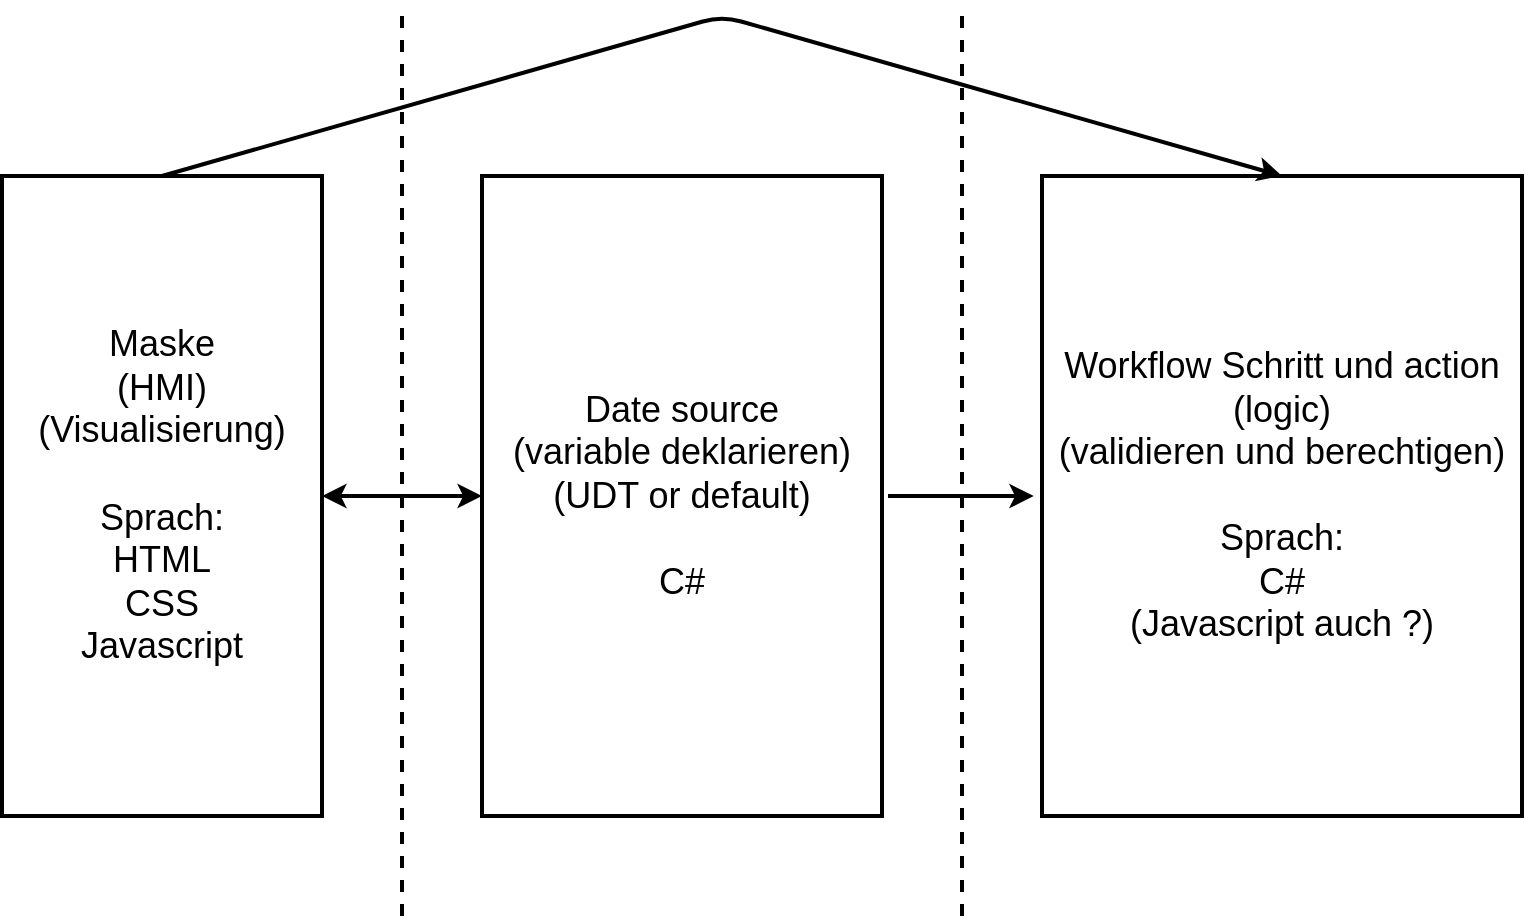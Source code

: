 <mxfile version="13.9.7" type="github">
  <diagram id="UxMxldDMPaRsQCXvSrtg" name="Page-1">
    <mxGraphModel dx="1208" dy="756" grid="1" gridSize="10" guides="1" tooltips="1" connect="1" arrows="1" fold="1" page="1" pageScale="1" pageWidth="827" pageHeight="1169" math="0" shadow="0">
      <root>
        <mxCell id="0" />
        <mxCell id="1" parent="0" />
        <mxCell id="8K2r_tsUIS1p7Gab6ZQ4-1" value="Maske&lt;br style=&quot;font-size: 18px&quot;&gt;(HMI)&lt;br style=&quot;font-size: 18px&quot;&gt;(Visualisierung)&lt;br style=&quot;font-size: 18px&quot;&gt;&lt;br style=&quot;font-size: 18px&quot;&gt;Sprach:&lt;br style=&quot;font-size: 18px&quot;&gt;HTML&lt;br style=&quot;font-size: 18px&quot;&gt;CSS&lt;br style=&quot;font-size: 18px&quot;&gt;Javascript" style="rounded=0;whiteSpace=wrap;html=1;strokeWidth=2;fontSize=18;" vertex="1" parent="1">
          <mxGeometry x="40" y="200" width="160" height="320" as="geometry" />
        </mxCell>
        <mxCell id="8K2r_tsUIS1p7Gab6ZQ4-2" value="Date source&lt;br style=&quot;font-size: 18px;&quot;&gt;(variable deklarieren)&lt;br style=&quot;font-size: 18px;&quot;&gt;(UDT or default)&lt;br style=&quot;font-size: 18px;&quot;&gt;&lt;br style=&quot;font-size: 18px;&quot;&gt;C#" style="rounded=0;whiteSpace=wrap;html=1;strokeWidth=2;fontSize=18;" vertex="1" parent="1">
          <mxGeometry x="280" y="200" width="200" height="320" as="geometry" />
        </mxCell>
        <mxCell id="8K2r_tsUIS1p7Gab6ZQ4-3" value="Workflow Schritt und action&lt;br style=&quot;font-size: 18px;&quot;&gt;(logic)&lt;br style=&quot;font-size: 18px;&quot;&gt;(validieren und berechtigen)&lt;br style=&quot;font-size: 18px;&quot;&gt;&lt;br style=&quot;font-size: 18px;&quot;&gt;Sprach:&lt;br style=&quot;font-size: 18px;&quot;&gt;C#&lt;br style=&quot;font-size: 18px;&quot;&gt;(Javascript auch ?)" style="rounded=0;whiteSpace=wrap;html=1;strokeWidth=2;fontSize=18;" vertex="1" parent="1">
          <mxGeometry x="560" y="200" width="240" height="320" as="geometry" />
        </mxCell>
        <mxCell id="8K2r_tsUIS1p7Gab6ZQ4-4" value="" style="endArrow=none;dashed=1;html=1;strokeWidth=2;fontSize=18;" edge="1" parent="1">
          <mxGeometry width="50" height="50" relative="1" as="geometry">
            <mxPoint x="240" y="570" as="sourcePoint" />
            <mxPoint x="240" y="120" as="targetPoint" />
          </mxGeometry>
        </mxCell>
        <mxCell id="8K2r_tsUIS1p7Gab6ZQ4-5" value="" style="endArrow=none;dashed=1;html=1;strokeWidth=2;fontSize=18;" edge="1" parent="1">
          <mxGeometry width="50" height="50" relative="1" as="geometry">
            <mxPoint x="520" y="570" as="sourcePoint" />
            <mxPoint x="520" y="120" as="targetPoint" />
          </mxGeometry>
        </mxCell>
        <mxCell id="8K2r_tsUIS1p7Gab6ZQ4-6" value="" style="endArrow=classic;startArrow=classic;html=1;entryX=0;entryY=0.5;entryDx=0;entryDy=0;exitX=1;exitY=0.5;exitDx=0;exitDy=0;strokeWidth=2;fontSize=18;" edge="1" parent="1" source="8K2r_tsUIS1p7Gab6ZQ4-1" target="8K2r_tsUIS1p7Gab6ZQ4-2">
          <mxGeometry width="50" height="50" relative="1" as="geometry">
            <mxPoint x="220" y="370" as="sourcePoint" />
            <mxPoint x="270" y="320" as="targetPoint" />
          </mxGeometry>
        </mxCell>
        <mxCell id="8K2r_tsUIS1p7Gab6ZQ4-7" value="" style="endArrow=classic;html=1;exitX=0.5;exitY=0;exitDx=0;exitDy=0;entryX=0.5;entryY=0;entryDx=0;entryDy=0;strokeWidth=2;fontSize=18;" edge="1" parent="1" source="8K2r_tsUIS1p7Gab6ZQ4-1" target="8K2r_tsUIS1p7Gab6ZQ4-3">
          <mxGeometry width="50" height="50" relative="1" as="geometry">
            <mxPoint x="110" y="220" as="sourcePoint" />
            <mxPoint x="160" y="170" as="targetPoint" />
            <Array as="points">
              <mxPoint x="400" y="120" />
            </Array>
          </mxGeometry>
        </mxCell>
        <mxCell id="8K2r_tsUIS1p7Gab6ZQ4-8" value="" style="endArrow=classic;html=1;entryX=-0.017;entryY=0.472;entryDx=0;entryDy=0;entryPerimeter=0;strokeWidth=2;fontSize=18;" edge="1" parent="1">
          <mxGeometry width="50" height="50" relative="1" as="geometry">
            <mxPoint x="483" y="360" as="sourcePoint" />
            <mxPoint x="555.92" y="360.04" as="targetPoint" />
          </mxGeometry>
        </mxCell>
      </root>
    </mxGraphModel>
  </diagram>
</mxfile>
